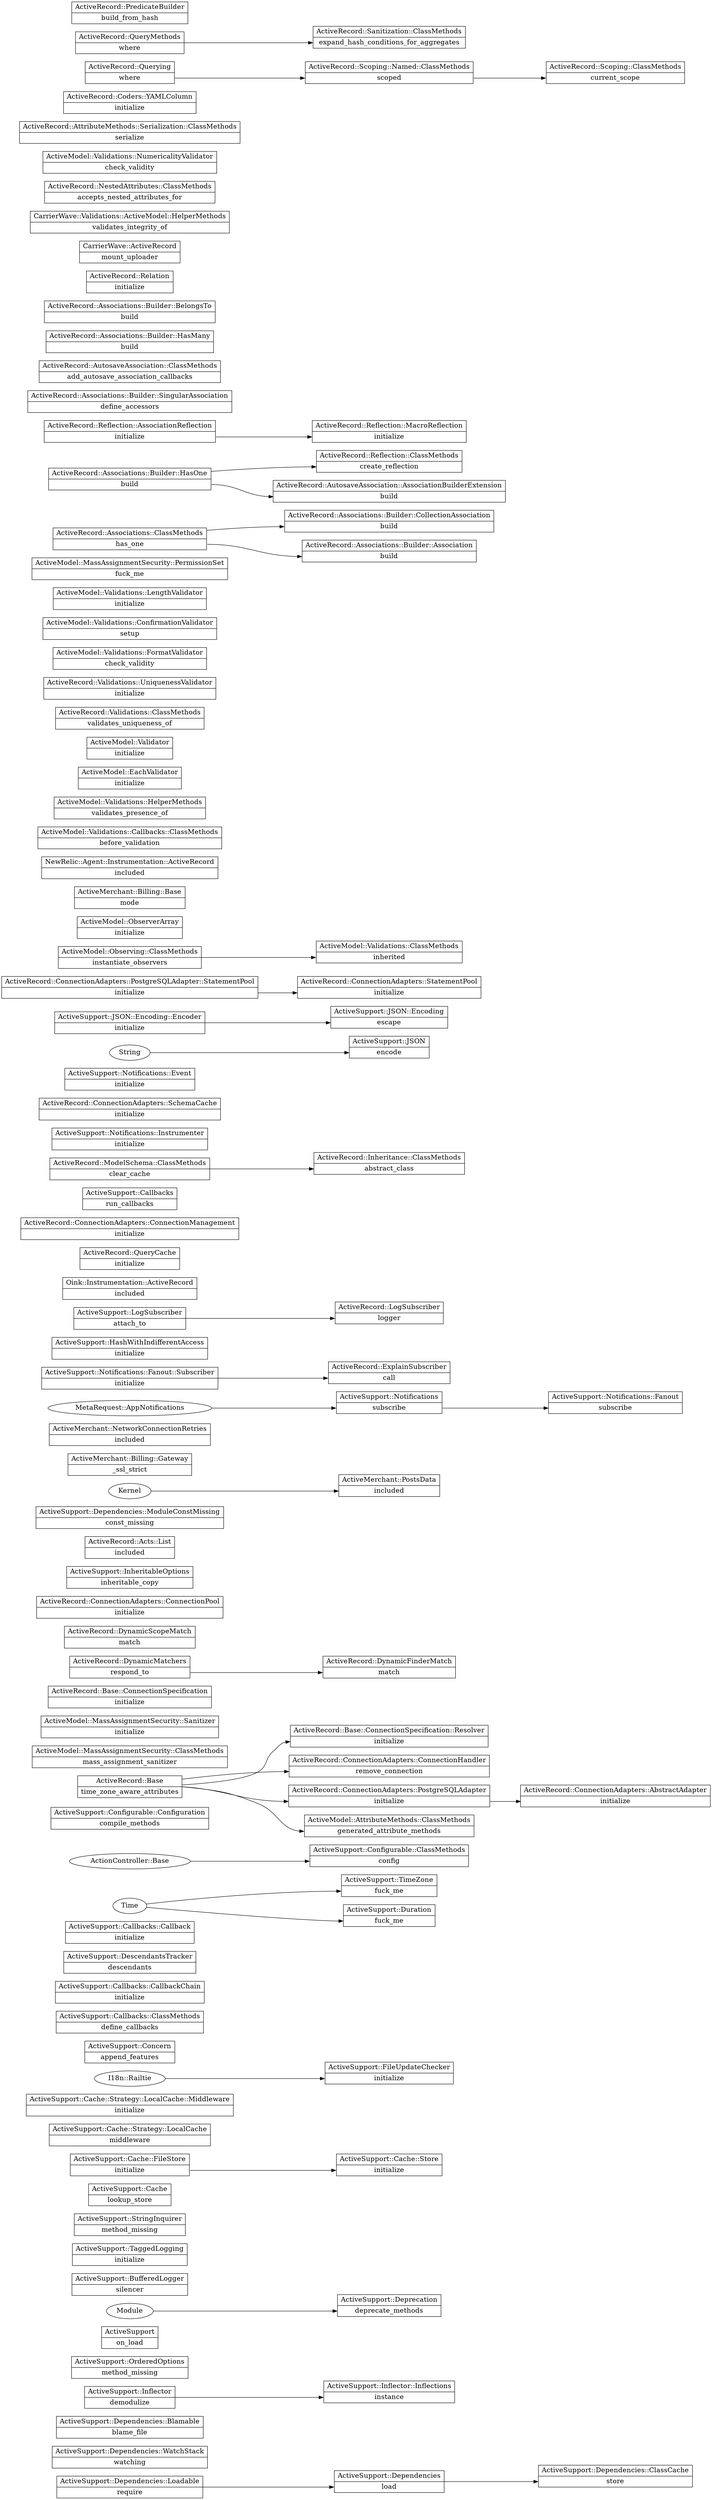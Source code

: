 digraph g {
graph [
rankdir = "LR"
];
node [
fontsize = "16"
shape = "ellipse"
];
edge [
];
"ActiveSupport::Dependencies::Loadable" [
label = "<f0> ActiveSupport::Dependencies::Loadable| <require> require"
shape = "record"
];
"ActiveSupport::Dependencies" [
label = "<f0> ActiveSupport::Dependencies| <load> load"
shape = "record"
];
"ActiveSupport::Dependencies::WatchStack" [
label = "<f0> ActiveSupport::Dependencies::WatchStack| <watching> watching"
shape = "record"
];
"ActiveSupport::Dependencies::Blamable" [
label = "<f0> ActiveSupport::Dependencies::Blamable| <blame_file> blame_file"
shape = "record"
];
"ActiveSupport::Inflector" [
label = "<f0> ActiveSupport::Inflector| <demodulize> demodulize"
shape = "record"
];
"ActiveSupport::OrderedOptions" [
label = "<f0> ActiveSupport::OrderedOptions| <method_missing> method_missing"
shape = "record"
];
"ActiveSupport" [
label = "<f0> ActiveSupport| <on_load> on_load"
shape = "record"
];
"ActiveSupport::Deprecation" [
label = "<f0> ActiveSupport::Deprecation| <deprecate_methods> deprecate_methods"
shape = "record"
];
"ActiveSupport::BufferedLogger" [
label = "<f0> ActiveSupport::BufferedLogger| <silencer> silencer"
shape = "record"
];
"ActiveSupport::TaggedLogging" [
label = "<f0> ActiveSupport::TaggedLogging| <initialize> initialize"
shape = "record"
];
"ActiveSupport::StringInquirer" [
label = "<f0> ActiveSupport::StringInquirer| <method_missing> method_missing"
shape = "record"
];
"ActiveSupport::Cache" [
label = "<f0> ActiveSupport::Cache| <lookup_store> lookup_store"
shape = "record"
];
"ActiveSupport::Inflector::Inflections" [
label = "<f0> ActiveSupport::Inflector::Inflections| <instance> instance"
shape = "record"
];
"ActiveSupport::Cache::FileStore" [
label = "<f0> ActiveSupport::Cache::FileStore| <initialize> initialize"
shape = "record"
];
"ActiveSupport::Cache::Store" [
label = "<f0> ActiveSupport::Cache::Store| <initialize> initialize"
shape = "record"
];
"ActiveSupport::Cache::Strategy::LocalCache" [
label = "<f0> ActiveSupport::Cache::Strategy::LocalCache| <middleware> middleware"
shape = "record"
];
"ActiveSupport::Cache::Strategy::LocalCache::Middleware" [
label = "<f0> ActiveSupport::Cache::Strategy::LocalCache::Middleware| <initialize> initialize"
shape = "record"
];
"ActiveSupport::FileUpdateChecker" [
label = "<f0> ActiveSupport::FileUpdateChecker| <initialize> initialize"
shape = "record"
];
"ActiveSupport::Concern" [
label = "<f0> ActiveSupport::Concern| <append_features> append_features"
shape = "record"
];
"ActiveSupport::Callbacks::ClassMethods" [
label = "<f0> ActiveSupport::Callbacks::ClassMethods| <define_callbacks> define_callbacks"
shape = "record"
];
"ActiveSupport::Callbacks::CallbackChain" [
label = "<f0> ActiveSupport::Callbacks::CallbackChain| <initialize> initialize"
shape = "record"
];
"ActiveSupport::DescendantsTracker" [
label = "<f0> ActiveSupport::DescendantsTracker| <descendants> descendants"
shape = "record"
];
"ActiveSupport::Callbacks::Callback" [
label = "<f0> ActiveSupport::Callbacks::Callback| <initialize> initialize"
shape = "record"
];
"ActiveSupport::TimeZone" [
label = "<f0> ActiveSupport::TimeZone| <fuck_me> fuck_me"
shape = "record"
];
"ActiveSupport::Configurable::ClassMethods" [
label = "<f0> ActiveSupport::Configurable::ClassMethods| <config> config"
shape = "record"
];
"ActiveSupport::Configurable::Configuration" [
label = "<f0> ActiveSupport::Configurable::Configuration| <compile_methods> compile_methods"
shape = "record"
];
"ActiveRecord::Base" [
label = "<f0> ActiveRecord::Base| <time_zone_aware_attributes> time_zone_aware_attributes"
shape = "record"
];
"ActiveModel::MassAssignmentSecurity::ClassMethods" [
label = "<f0> ActiveModel::MassAssignmentSecurity::ClassMethods| <mass_assignment_sanitizer> mass_assignment_sanitizer"
shape = "record"
];
"ActiveModel::MassAssignmentSecurity::Sanitizer" [
label = "<f0> ActiveModel::MassAssignmentSecurity::Sanitizer| <initialize> initialize"
shape = "record"
];
"ActiveSupport::Duration" [
label = "<f0> ActiveSupport::Duration| <fuck_me> fuck_me"
shape = "record"
];
"ActiveRecord::Base::ConnectionSpecification::Resolver" [
label = "<f0> ActiveRecord::Base::ConnectionSpecification::Resolver| <initialize> initialize"
shape = "record"
];
"ActiveRecord::Base::ConnectionSpecification" [
label = "<f0> ActiveRecord::Base::ConnectionSpecification| <initialize> initialize"
shape = "record"
];
"ActiveRecord::DynamicMatchers" [
label = "<f0> ActiveRecord::DynamicMatchers| <respond_to> respond_to"
shape = "record"
];
"ActiveRecord::DynamicFinderMatch" [
label = "<f0> ActiveRecord::DynamicFinderMatch| <match> match"
shape = "record"
];
"ActiveRecord::DynamicScopeMatch" [
label = "<f0> ActiveRecord::DynamicScopeMatch| <match> match"
shape = "record"
];
"ActiveRecord::ConnectionAdapters::ConnectionHandler" [
label = "<f0> ActiveRecord::ConnectionAdapters::ConnectionHandler| <remove_connection> remove_connection"
shape = "record"
];
"ActiveRecord::ConnectionAdapters::ConnectionPool" [
label = "<f0> ActiveRecord::ConnectionAdapters::ConnectionPool| <initialize> initialize"
shape = "record"
];
"ActiveSupport::InheritableOptions" [
label = "<f0> ActiveSupport::InheritableOptions| <inheritable_copy> inheritable_copy"
shape = "record"
];
"ActiveRecord::Acts::List" [
label = "<f0> ActiveRecord::Acts::List| <included> included"
shape = "record"
];
"ActiveSupport::Dependencies::ModuleConstMissing" [
label = "<f0> ActiveSupport::Dependencies::ModuleConstMissing| <const_missing> const_missing"
shape = "record"
];
"ActiveMerchant::PostsData" [
label = "<f0> ActiveMerchant::PostsData| <included> included"
shape = "record"
];
"ActiveMerchant::Billing::Gateway" [
label = "<f0> ActiveMerchant::Billing::Gateway| <_ssl_strict> _ssl_strict"
shape = "record"
];
"ActiveMerchant::NetworkConnectionRetries" [
label = "<f0> ActiveMerchant::NetworkConnectionRetries| <included> included"
shape = "record"
];
"ActiveSupport::Notifications" [
label = "<f0> ActiveSupport::Notifications| <subscribe> subscribe"
shape = "record"
];
"ActiveSupport::Notifications::Fanout" [
label = "<f0> ActiveSupport::Notifications::Fanout| <subscribe> subscribe"
shape = "record"
];
"ActiveSupport::Notifications::Fanout::Subscriber" [
label = "<f0> ActiveSupport::Notifications::Fanout::Subscriber| <initialize> initialize"
shape = "record"
];
"ActiveSupport::HashWithIndifferentAccess" [
label = "<f0> ActiveSupport::HashWithIndifferentAccess| <initialize> initialize"
shape = "record"
];
"ActiveSupport::Dependencies::ClassCache" [
label = "<f0> ActiveSupport::Dependencies::ClassCache| <store> store"
shape = "record"
];
"ActiveSupport::LogSubscriber" [
label = "<f0> ActiveSupport::LogSubscriber| <attach_to> attach_to"
shape = "record"
];
"Oink::Instrumentation::ActiveRecord" [
label = "<f0> Oink::Instrumentation::ActiveRecord| <included> included"
shape = "record"
];
"ActiveRecord::QueryCache" [
label = "<f0> ActiveRecord::QueryCache| <initialize> initialize"
shape = "record"
];
"ActiveRecord::ConnectionAdapters::ConnectionManagement" [
label = "<f0> ActiveRecord::ConnectionAdapters::ConnectionManagement| <initialize> initialize"
shape = "record"
];
"ActiveSupport::Callbacks" [
label = "<f0> ActiveSupport::Callbacks| <run_callbacks> run_callbacks"
shape = "record"
];
"ActiveRecord::ModelSchema::ClassMethods" [
label = "<f0> ActiveRecord::ModelSchema::ClassMethods| <clear_cache> clear_cache"
shape = "record"
];
"ActiveRecord::ConnectionAdapters::PostgreSQLAdapter" [
label = "<f0> ActiveRecord::ConnectionAdapters::PostgreSQLAdapter| <initialize> initialize"
shape = "record"
];
"ActiveRecord::ConnectionAdapters::AbstractAdapter" [
label = "<f0> ActiveRecord::ConnectionAdapters::AbstractAdapter| <initialize> initialize"
shape = "record"
];
"ActiveSupport::Notifications::Instrumenter" [
label = "<f0> ActiveSupport::Notifications::Instrumenter| <initialize> initialize"
shape = "record"
];
"ActiveRecord::ConnectionAdapters::SchemaCache" [
label = "<f0> ActiveRecord::ConnectionAdapters::SchemaCache| <initialize> initialize"
shape = "record"
];
"ActiveRecord::LogSubscriber" [
label = "<f0> ActiveRecord::LogSubscriber| <logger> logger"
shape = "record"
];
"ActiveSupport::Notifications::Event" [
label = "<f0> ActiveSupport::Notifications::Event| <initialize> initialize"
shape = "record"
];
"ActiveRecord::ExplainSubscriber" [
label = "<f0> ActiveRecord::ExplainSubscriber| <call> call"
shape = "record"
];
"ActiveSupport::JSON" [
label = "<f0> ActiveSupport::JSON| <encode> encode"
shape = "record"
];
"ActiveSupport::JSON::Encoding::Encoder" [
label = "<f0> ActiveSupport::JSON::Encoding::Encoder| <initialize> initialize"
shape = "record"
];
"ActiveSupport::JSON::Encoding" [
label = "<f0> ActiveSupport::JSON::Encoding| <escape> escape"
shape = "record"
];
"ActiveRecord::ConnectionAdapters::PostgreSQLAdapter::StatementPool" [
label = "<f0> ActiveRecord::ConnectionAdapters::PostgreSQLAdapter::StatementPool| <initialize> initialize"
shape = "record"
];
"ActiveRecord::ConnectionAdapters::StatementPool" [
label = "<f0> ActiveRecord::ConnectionAdapters::StatementPool| <initialize> initialize"
shape = "record"
];
"ActiveModel::Observing::ClassMethods" [
label = "<f0> ActiveModel::Observing::ClassMethods| <instantiate_observers> instantiate_observers"
shape = "record"
];
"ActiveModel::ObserverArray" [
label = "<f0> ActiveModel::ObserverArray| <initialize> initialize"
shape = "record"
];
"ActiveMerchant::Billing::Base" [
label = "<f0> ActiveMerchant::Billing::Base| <mode> mode"
shape = "record"
];
"NewRelic::Agent::Instrumentation::ActiveRecord" [
label = "<f0> NewRelic::Agent::Instrumentation::ActiveRecord| <included> included"
shape = "record"
];
"ActiveModel::AttributeMethods::ClassMethods" [
label = "<f0> ActiveModel::AttributeMethods::ClassMethods| <generated_attribute_methods> generated_attribute_methods"
shape = "record"
];
"ActiveModel::Validations::ClassMethods" [
label = "<f0> ActiveModel::Validations::ClassMethods| <inherited> inherited"
shape = "record"
];
"ActiveModel::Validations::Callbacks::ClassMethods" [
label = "<f0> ActiveModel::Validations::Callbacks::ClassMethods| <before_validation> before_validation"
shape = "record"
];
"ActiveModel::Validations::HelperMethods" [
label = "<f0> ActiveModel::Validations::HelperMethods| <validates_presence_of> validates_presence_of"
shape = "record"
];
"ActiveModel::EachValidator" [
label = "<f0> ActiveModel::EachValidator| <initialize> initialize"
shape = "record"
];
"ActiveModel::Validator" [
label = "<f0> ActiveModel::Validator| <initialize> initialize"
shape = "record"
];
"ActiveRecord::Validations::ClassMethods" [
label = "<f0> ActiveRecord::Validations::ClassMethods| <validates_uniqueness_of> validates_uniqueness_of"
shape = "record"
];
"ActiveRecord::Validations::UniquenessValidator" [
label = "<f0> ActiveRecord::Validations::UniquenessValidator| <initialize> initialize"
shape = "record"
];
"ActiveModel::Validations::FormatValidator" [
label = "<f0> ActiveModel::Validations::FormatValidator| <check_validity> check_validity"
shape = "record"
];
"ActiveModel::Validations::ConfirmationValidator" [
label = "<f0> ActiveModel::Validations::ConfirmationValidator| <setup> setup"
shape = "record"
];
"ActiveModel::Validations::LengthValidator" [
label = "<f0> ActiveModel::Validations::LengthValidator| <initialize> initialize"
shape = "record"
];
"ActiveModel::MassAssignmentSecurity::PermissionSet" [
label = "<f0> ActiveModel::MassAssignmentSecurity::PermissionSet| <fuck_me> fuck_me"
shape = "record"
];
"ActiveRecord::Associations::ClassMethods" [
label = "<f0> ActiveRecord::Associations::ClassMethods| <has_one> has_one"
shape = "record"
];
"ActiveRecord::Associations::Builder::Association" [
label = "<f0> ActiveRecord::Associations::Builder::Association| <build> build"
shape = "record"
];
"ActiveRecord::Associations::Builder::HasOne" [
label = "<f0> ActiveRecord::Associations::Builder::HasOne| <build> build"
shape = "record"
];
"ActiveRecord::AutosaveAssociation::AssociationBuilderExtension" [
label = "<f0> ActiveRecord::AutosaveAssociation::AssociationBuilderExtension| <build> build"
shape = "record"
];
"ActiveRecord::Reflection::ClassMethods" [
label = "<f0> ActiveRecord::Reflection::ClassMethods| <create_reflection> create_reflection"
shape = "record"
];
"ActiveRecord::Reflection::AssociationReflection" [
label = "<f0> ActiveRecord::Reflection::AssociationReflection| <initialize> initialize"
shape = "record"
];
"ActiveRecord::Reflection::MacroReflection" [
label = "<f0> ActiveRecord::Reflection::MacroReflection| <initialize> initialize"
shape = "record"
];
"ActiveRecord::Associations::Builder::SingularAssociation" [
label = "<f0> ActiveRecord::Associations::Builder::SingularAssociation| <define_accessors> define_accessors"
shape = "record"
];
"ActiveRecord::AutosaveAssociation::ClassMethods" [
label = "<f0> ActiveRecord::AutosaveAssociation::ClassMethods| <add_autosave_association_callbacks> add_autosave_association_callbacks"
shape = "record"
];
"ActiveRecord::Associations::Builder::CollectionAssociation" [
label = "<f0> ActiveRecord::Associations::Builder::CollectionAssociation| <build> build"
shape = "record"
];
"ActiveRecord::Associations::Builder::HasMany" [
label = "<f0> ActiveRecord::Associations::Builder::HasMany| <build> build"
shape = "record"
];
"ActiveRecord::Associations::Builder::BelongsTo" [
label = "<f0> ActiveRecord::Associations::Builder::BelongsTo| <build> build"
shape = "record"
];
"ActiveRecord::Inheritance::ClassMethods" [
label = "<f0> ActiveRecord::Inheritance::ClassMethods| <abstract_class> abstract_class"
shape = "record"
];
"ActiveRecord::Relation" [
label = "<f0> ActiveRecord::Relation| <initialize> initialize"
shape = "record"
];
"CarrierWave::ActiveRecord" [
label = "<f0> CarrierWave::ActiveRecord| <mount_uploader> mount_uploader"
shape = "record"
];
"CarrierWave::Validations::ActiveModel::HelperMethods" [
label = "<f0> CarrierWave::Validations::ActiveModel::HelperMethods| <validates_integrity_of> validates_integrity_of"
shape = "record"
];
"ActiveRecord::NestedAttributes::ClassMethods" [
label = "<f0> ActiveRecord::NestedAttributes::ClassMethods| <accepts_nested_attributes_for> accepts_nested_attributes_for"
shape = "record"
];
"ActiveModel::Validations::NumericalityValidator" [
label = "<f0> ActiveModel::Validations::NumericalityValidator| <check_validity> check_validity"
shape = "record"
];
"ActiveRecord::AttributeMethods::Serialization::ClassMethods" [
label = "<f0> ActiveRecord::AttributeMethods::Serialization::ClassMethods| <serialize> serialize"
shape = "record"
];
"ActiveRecord::Coders::YAMLColumn" [
label = "<f0> ActiveRecord::Coders::YAMLColumn| <initialize> initialize"
shape = "record"
];
"ActiveRecord::Querying" [
label = "<f0> ActiveRecord::Querying| <where> where"
shape = "record"
];
"ActiveRecord::Scoping::Named::ClassMethods" [
label = "<f0> ActiveRecord::Scoping::Named::ClassMethods| <scoped> scoped"
shape = "record"
];
"ActiveRecord::Scoping::ClassMethods" [
label = "<f0> ActiveRecord::Scoping::ClassMethods| <current_scope> current_scope"
shape = "record"
];
"ActiveRecord::QueryMethods" [
label = "<f0> ActiveRecord::QueryMethods| <where> where"
shape = "record"
];
"ActiveRecord::Sanitization::ClassMethods" [
label = "<f0> ActiveRecord::Sanitization::ClassMethods| <expand_hash_conditions_for_aggregates> expand_hash_conditions_for_aggregates"
shape = "record"
];
"ActiveRecord::PredicateBuilder" [
label = "<f0> ActiveRecord::PredicateBuilder| <build_from_hash> build_from_hash"
shape = "record"
];
"ActiveSupport::Dependencies::Loadable":load_dependency -> "ActiveSupport::Dependencies":load [
];
"Module":deprecate -> "ActiveSupport::Deprecation":deprecate_methods [
];
"ActiveSupport::Inflector":inflections -> "ActiveSupport::Inflector::Inflections":instance [
];
"ActiveSupport::Cache::FileStore":initialize -> "ActiveSupport::Cache::Store":initialize [
];
"I18n::Railtie":reloader_paths -> "ActiveSupport::FileUpdateChecker":initialize [
];
"Time":find_zone -> "ActiveSupport::TimeZone":fuck_me [
];
"ActionController::Base":logger -> "ActiveSupport::Configurable::ClassMethods":config [
];
"Time":minus_with_duration -> "ActiveSupport::Duration":fuck_me [
];
"ActiveRecord::Base":configurations -> "ActiveRecord::Base::ConnectionSpecification::Resolver":initialize [
];
"ActiveRecord::DynamicMatchers":respond_to -> "ActiveRecord::DynamicFinderMatch":match [
];
"ActiveRecord::Base":connection_handler -> "ActiveRecord::ConnectionAdapters::ConnectionHandler":remove_connection [
];
"Kernel":require_with_backports -> "ActiveMerchant::PostsData":included [
];
"MetaRequest::AppNotifications":subscribe -> "ActiveSupport::Notifications":subscribe [
];
"ActiveSupport::Notifications":subscribe -> "ActiveSupport::Notifications::Fanout":subscribe [
];
"ActiveSupport::Dependencies":reference -> "ActiveSupport::Dependencies::ClassCache":store [
];
"ActiveRecord::Base":logger -> "ActiveRecord::ConnectionAdapters::PostgreSQLAdapter":initialize [
];
"ActiveRecord::ConnectionAdapters::PostgreSQLAdapter":initialize -> "ActiveRecord::ConnectionAdapters::AbstractAdapter":initialize [
];
"ActiveSupport::LogSubscriber":call -> "ActiveRecord::LogSubscriber":logger [
];
"ActiveSupport::Notifications::Fanout::Subscriber":publish -> "ActiveRecord::ExplainSubscriber":call [
];
"String":to_json -> "ActiveSupport::JSON":encode [
];
"ActiveSupport::JSON::Encoding::Encoder":escape -> "ActiveSupport::JSON::Encoding":escape [
];
"ActiveRecord::ConnectionAdapters::PostgreSQLAdapter::StatementPool":initialize -> "ActiveRecord::ConnectionAdapters::StatementPool":initialize [
];
"ActiveRecord::Base":initialize_generated_modules -> "ActiveModel::AttributeMethods::ClassMethods":generated_attribute_methods [
];
"ActiveModel::Observing::ClassMethods":inherited -> "ActiveModel::Validations::ClassMethods":inherited [
];
"ActiveRecord::Associations::ClassMethods":has_one -> "ActiveRecord::Associations::Builder::Association":build [
];
"ActiveRecord::Associations::Builder::HasOne":build -> "ActiveRecord::AutosaveAssociation::AssociationBuilderExtension":build [
];
"ActiveRecord::Associations::Builder::HasOne":macro -> "ActiveRecord::Reflection::ClassMethods":create_reflection [
];
"ActiveRecord::Reflection::AssociationReflection":initialize -> "ActiveRecord::Reflection::MacroReflection":initialize [
];
"ActiveRecord::Associations::ClassMethods":has_many -> "ActiveRecord::Associations::Builder::CollectionAssociation":build [
];
"ActiveRecord::ModelSchema::ClassMethods":reset_table_name -> "ActiveRecord::Inheritance::ClassMethods":abstract_class [
];
"ActiveRecord::Querying":where -> "ActiveRecord::Scoping::Named::ClassMethods":scoped [
];
"ActiveRecord::Scoping::Named::ClassMethods":scoped -> "ActiveRecord::Scoping::ClassMethods":current_scope [
];
"ActiveRecord::QueryMethods":build_where -> "ActiveRecord::Sanitization::ClassMethods":expand_hash_conditions_for_aggregates [
];
}
